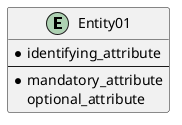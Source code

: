 @startuml
entity Entity01 {
  * identifying_attribute
  --
  * mandatory_attribute
  optional_attribute
}
@enduml